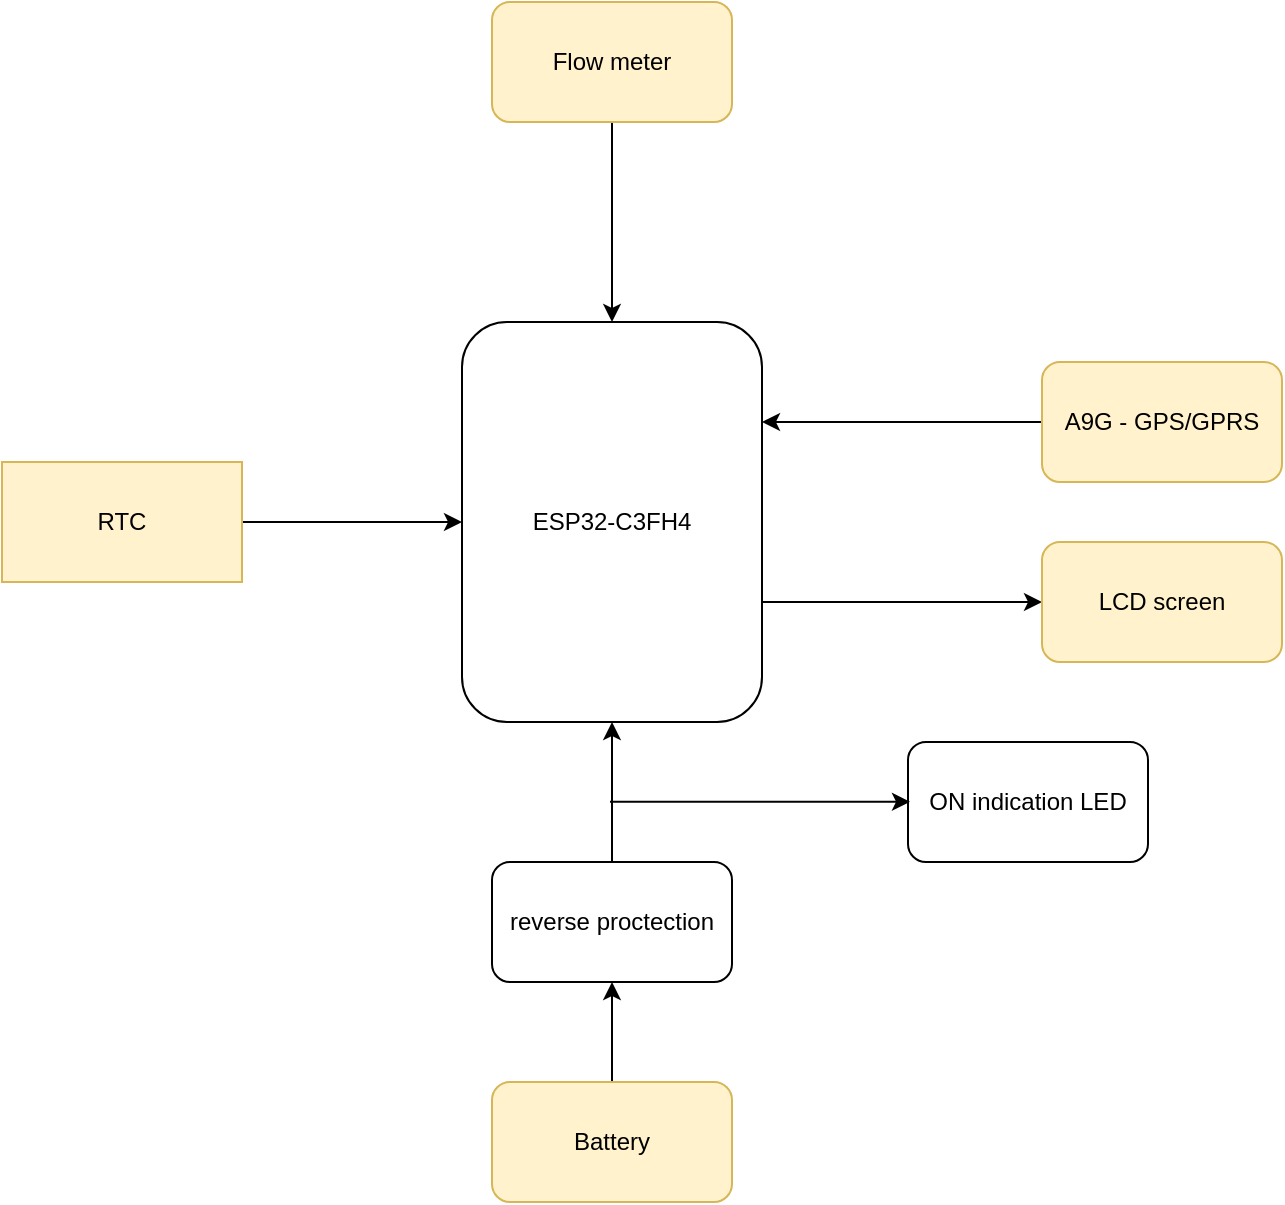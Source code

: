 <mxfile version="23.1.5" type="device">
  <diagram name="Page-1" id="sDbqkbVfEmbyg8Rh3x8V">
    <mxGraphModel dx="703" dy="578" grid="0" gridSize="10" guides="1" tooltips="1" connect="1" arrows="1" fold="1" page="1" pageScale="1" pageWidth="1654" pageHeight="1169" math="0" shadow="0">
      <root>
        <mxCell id="0" />
        <mxCell id="1" parent="0" />
        <mxCell id="xIY02DsBYMmazBNHOMGh-10" style="edgeStyle=orthogonalEdgeStyle;rounded=0;orthogonalLoop=1;jettySize=auto;html=1;entryX=0;entryY=0.5;entryDx=0;entryDy=0;" edge="1" parent="1" source="xIY02DsBYMmazBNHOMGh-1" target="xIY02DsBYMmazBNHOMGh-6">
          <mxGeometry relative="1" as="geometry">
            <Array as="points">
              <mxPoint x="540" y="400" />
              <mxPoint x="540" y="400" />
            </Array>
          </mxGeometry>
        </mxCell>
        <mxCell id="xIY02DsBYMmazBNHOMGh-1" value="ESP32-C3FH4" style="rounded=1;whiteSpace=wrap;html=1;" vertex="1" parent="1">
          <mxGeometry x="350" y="260" width="150" height="200" as="geometry" />
        </mxCell>
        <mxCell id="xIY02DsBYMmazBNHOMGh-8" value="" style="edgeStyle=orthogonalEdgeStyle;rounded=0;orthogonalLoop=1;jettySize=auto;html=1;" edge="1" parent="1" source="xIY02DsBYMmazBNHOMGh-2" target="xIY02DsBYMmazBNHOMGh-1">
          <mxGeometry relative="1" as="geometry" />
        </mxCell>
        <mxCell id="xIY02DsBYMmazBNHOMGh-2" value="RTC" style="rounded=0;whiteSpace=wrap;html=1;fillColor=#fff2cc;strokeColor=#d6b656;" vertex="1" parent="1">
          <mxGeometry x="120" y="330" width="120" height="60" as="geometry" />
        </mxCell>
        <mxCell id="xIY02DsBYMmazBNHOMGh-7" value="" style="edgeStyle=orthogonalEdgeStyle;rounded=0;orthogonalLoop=1;jettySize=auto;html=1;" edge="1" parent="1" source="xIY02DsBYMmazBNHOMGh-3" target="xIY02DsBYMmazBNHOMGh-1">
          <mxGeometry relative="1" as="geometry" />
        </mxCell>
        <mxCell id="xIY02DsBYMmazBNHOMGh-3" value="Flow meter" style="rounded=1;whiteSpace=wrap;html=1;fillColor=#fff2cc;strokeColor=#d6b656;" vertex="1" parent="1">
          <mxGeometry x="365" y="100" width="120" height="60" as="geometry" />
        </mxCell>
        <mxCell id="xIY02DsBYMmazBNHOMGh-14" value="" style="edgeStyle=orthogonalEdgeStyle;rounded=0;orthogonalLoop=1;jettySize=auto;html=1;" edge="1" parent="1" source="xIY02DsBYMmazBNHOMGh-4" target="xIY02DsBYMmazBNHOMGh-12">
          <mxGeometry relative="1" as="geometry" />
        </mxCell>
        <mxCell id="xIY02DsBYMmazBNHOMGh-4" value="Battery" style="rounded=1;whiteSpace=wrap;html=1;fillColor=#fff2cc;strokeColor=#d6b656;" vertex="1" parent="1">
          <mxGeometry x="365" y="640" width="120" height="60" as="geometry" />
        </mxCell>
        <mxCell id="xIY02DsBYMmazBNHOMGh-11" style="edgeStyle=orthogonalEdgeStyle;rounded=0;orthogonalLoop=1;jettySize=auto;html=1;entryX=1;entryY=0.25;entryDx=0;entryDy=0;" edge="1" parent="1" source="xIY02DsBYMmazBNHOMGh-5" target="xIY02DsBYMmazBNHOMGh-1">
          <mxGeometry relative="1" as="geometry" />
        </mxCell>
        <mxCell id="xIY02DsBYMmazBNHOMGh-5" value="A9G - GPS/GPRS" style="rounded=1;whiteSpace=wrap;html=1;fillColor=#fff2cc;strokeColor=#d6b656;" vertex="1" parent="1">
          <mxGeometry x="640" y="280" width="120" height="60" as="geometry" />
        </mxCell>
        <mxCell id="xIY02DsBYMmazBNHOMGh-6" value="LCD screen" style="rounded=1;whiteSpace=wrap;html=1;fillColor=#fff2cc;strokeColor=#d6b656;" vertex="1" parent="1">
          <mxGeometry x="640" y="370" width="120" height="60" as="geometry" />
        </mxCell>
        <mxCell id="xIY02DsBYMmazBNHOMGh-15" value="" style="edgeStyle=orthogonalEdgeStyle;rounded=0;orthogonalLoop=1;jettySize=auto;html=1;" edge="1" parent="1" source="xIY02DsBYMmazBNHOMGh-12" target="xIY02DsBYMmazBNHOMGh-1">
          <mxGeometry relative="1" as="geometry" />
        </mxCell>
        <mxCell id="xIY02DsBYMmazBNHOMGh-12" value="reverse proctection" style="rounded=1;whiteSpace=wrap;html=1;" vertex="1" parent="1">
          <mxGeometry x="365" y="530" width="120" height="60" as="geometry" />
        </mxCell>
        <mxCell id="xIY02DsBYMmazBNHOMGh-13" value="ON indication LED" style="rounded=1;whiteSpace=wrap;html=1;" vertex="1" parent="1">
          <mxGeometry x="573" y="470" width="120" height="60" as="geometry" />
        </mxCell>
        <mxCell id="xIY02DsBYMmazBNHOMGh-16" value="" style="endArrow=classic;html=1;rounded=0;" edge="1" parent="1">
          <mxGeometry width="50" height="50" relative="1" as="geometry">
            <mxPoint x="424" y="499.9" as="sourcePoint" />
            <mxPoint x="574" y="499.9" as="targetPoint" />
          </mxGeometry>
        </mxCell>
      </root>
    </mxGraphModel>
  </diagram>
</mxfile>
